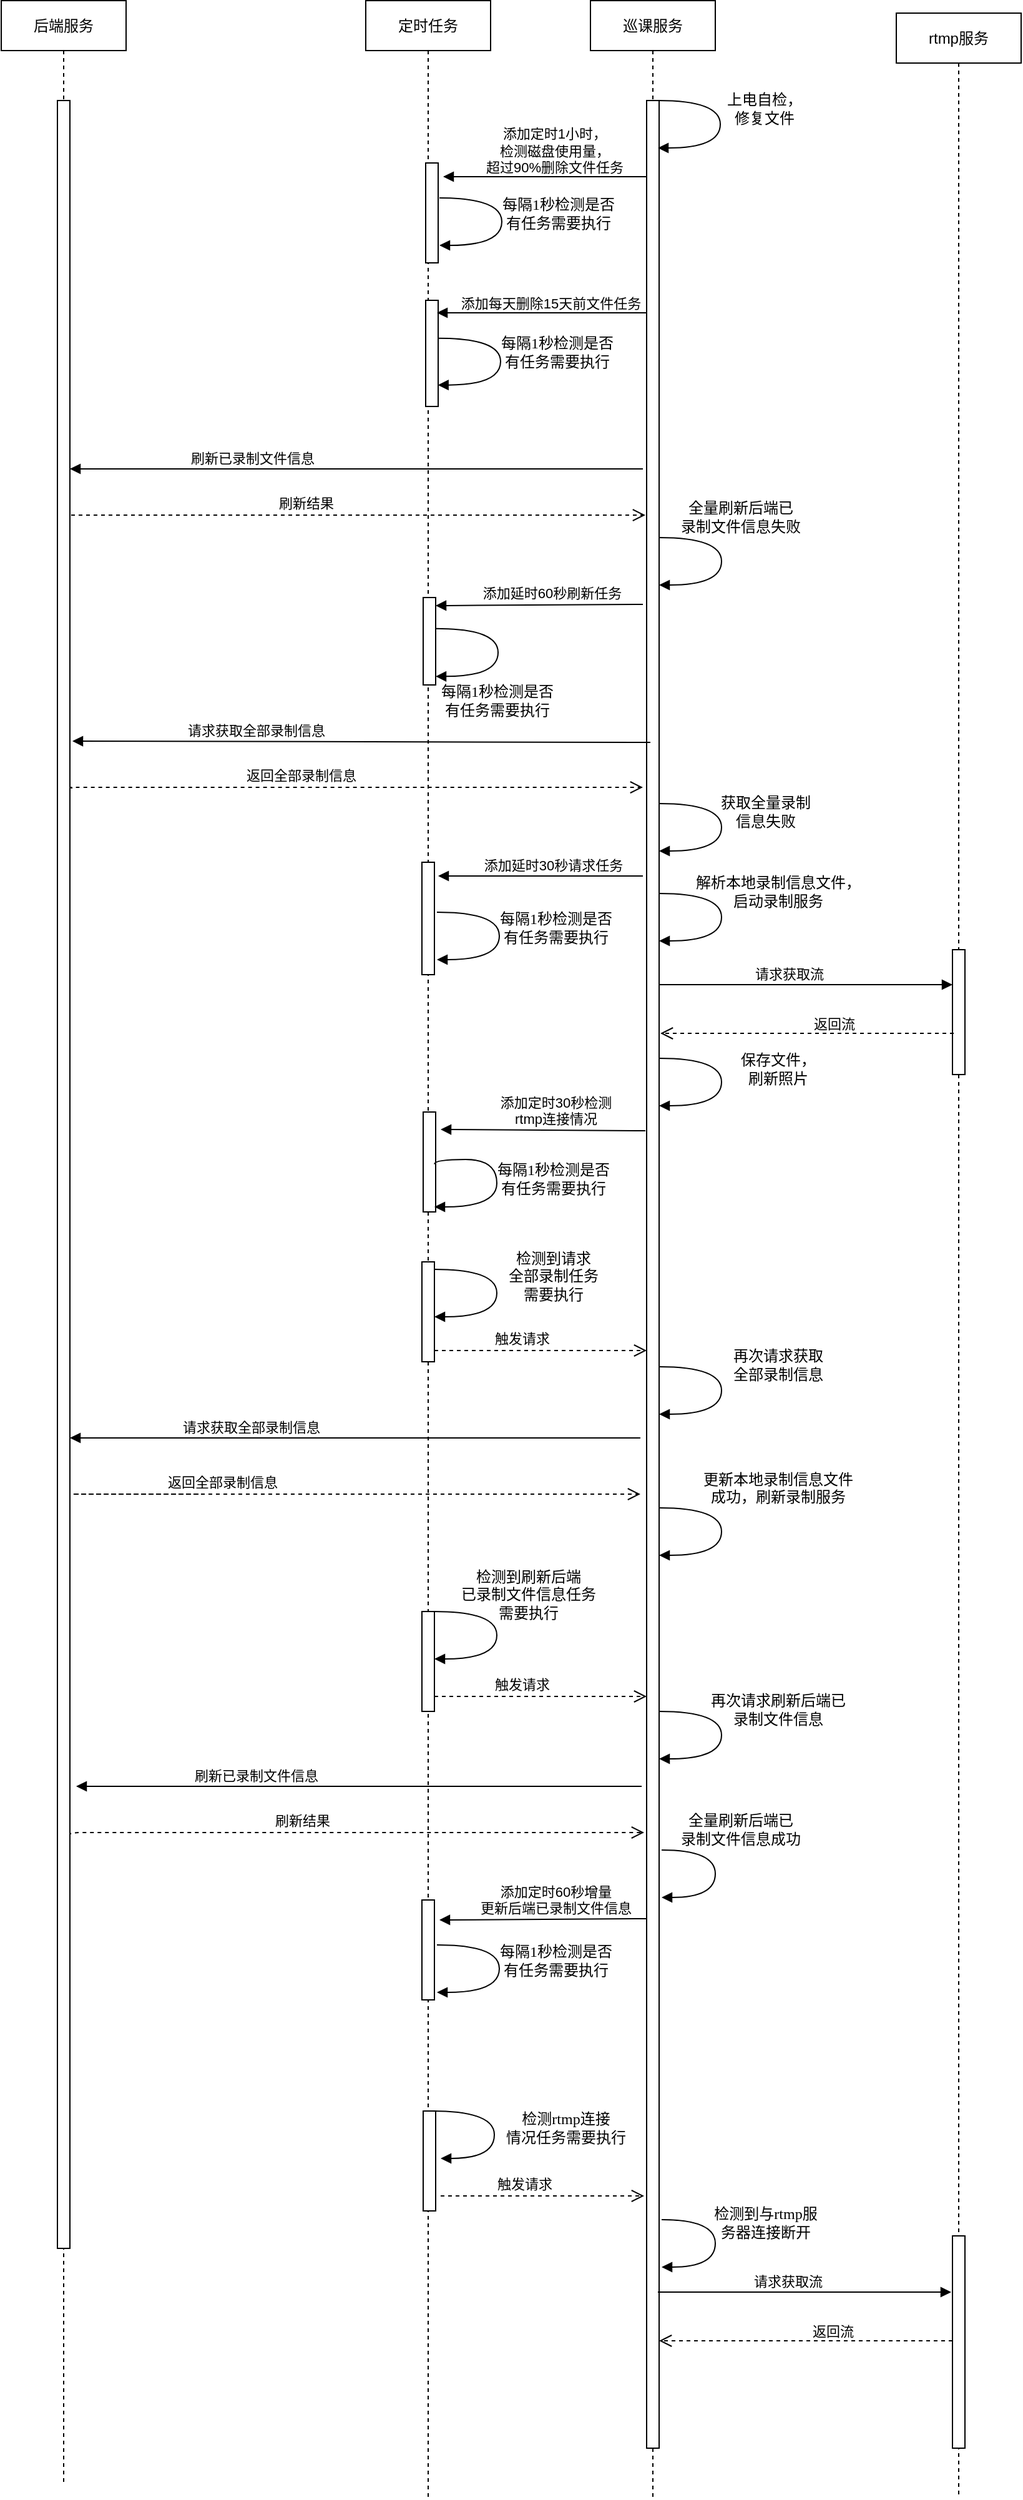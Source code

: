 <mxfile version="10.7.0" type="github"><diagram id="tsz9XmMsNDyzd6c7vC5I" name="Page-1"><mxGraphModel dx="1634" dy="3109" grid="1" gridSize="10" guides="1" tooltips="1" connect="1" arrows="1" fold="1" page="1" pageScale="1" pageWidth="827" pageHeight="1169" math="0" shadow="0"><root><mxCell id="0"/><mxCell id="1" parent="0"/><mxCell id="Khu-GhLqQ6tCEPFsKKtB-10" value="后端服务" style="shape=umlLifeline;perimeter=lifelinePerimeter;whiteSpace=wrap;html=1;container=1;collapsible=0;recursiveResize=0;outlineConnect=0;" parent="1" vertex="1"><mxGeometry x="5" y="-2335.5" width="100" height="1990" as="geometry"/></mxCell><mxCell id="Khu-GhLqQ6tCEPFsKKtB-9" value="" style="html=1;points=[];perimeter=orthogonalPerimeter;" parent="Khu-GhLqQ6tCEPFsKKtB-10" vertex="1"><mxGeometry x="45" y="80" width="10" height="1720" as="geometry"/></mxCell><mxCell id="Khu-GhLqQ6tCEPFsKKtB-11" value="巡课服务" style="shape=umlLifeline;perimeter=lifelinePerimeter;whiteSpace=wrap;html=1;container=1;collapsible=0;recursiveResize=0;outlineConnect=0;" parent="1" vertex="1"><mxGeometry x="477" y="-2335.5" width="100" height="2000" as="geometry"/></mxCell><mxCell id="Khu-GhLqQ6tCEPFsKKtB-12" value="" style="html=1;points=[];perimeter=orthogonalPerimeter;" parent="Khu-GhLqQ6tCEPFsKKtB-11" vertex="1"><mxGeometry x="45" y="80" width="10" height="1880" as="geometry"/></mxCell><mxCell id="Khu-GhLqQ6tCEPFsKKtB-13" value="定时任务" style="shape=umlLifeline;perimeter=lifelinePerimeter;whiteSpace=wrap;html=1;container=1;collapsible=0;recursiveResize=0;outlineConnect=0;" parent="1" vertex="1"><mxGeometry x="297" y="-2335.5" width="100" height="2000" as="geometry"/></mxCell><mxCell id="Khu-GhLqQ6tCEPFsKKtB-14" value="" style="html=1;points=[];perimeter=orthogonalPerimeter;" parent="Khu-GhLqQ6tCEPFsKKtB-13" vertex="1"><mxGeometry x="45" y="690" width="10" height="90" as="geometry"/></mxCell><mxCell id="Khu-GhLqQ6tCEPFsKKtB-46" value="" style="html=1;points=[];perimeter=orthogonalPerimeter;" parent="Khu-GhLqQ6tCEPFsKKtB-13" vertex="1"><mxGeometry x="46" y="478" width="10" height="70" as="geometry"/></mxCell><mxCell id="B3iJGUtQCON3d8__2gCT-1" value="" style="html=1;points=[];perimeter=orthogonalPerimeter;" vertex="1" parent="Khu-GhLqQ6tCEPFsKKtB-13"><mxGeometry x="45" y="1010" width="10" height="80" as="geometry"/></mxCell><mxCell id="B3iJGUtQCON3d8__2gCT-10" value="" style="html=1;points=[];perimeter=orthogonalPerimeter;" vertex="1" parent="Khu-GhLqQ6tCEPFsKKtB-13"><mxGeometry x="45" y="1521" width="10" height="80" as="geometry"/></mxCell><mxCell id="B3iJGUtQCON3d8__2gCT-14" value="" style="html=1;points=[];perimeter=orthogonalPerimeter;" vertex="1" parent="Khu-GhLqQ6tCEPFsKKtB-13"><mxGeometry x="48" y="130" width="10" height="80" as="geometry"/></mxCell><mxCell id="B3iJGUtQCON3d8__2gCT-16" value="&lt;div&gt;每隔1秒检测是否&lt;/div&gt;&lt;div&gt;有任务需要执行&lt;/div&gt;" style="html=1;verticalAlign=bottom;endArrow=block;labelBackgroundColor=none;fontFamily=Verdana;fontSize=12;elbow=vertical;edgeStyle=orthogonalEdgeStyle;curved=1;entryX=1;entryY=0.286;entryPerimeter=0;" edge="1" parent="Khu-GhLqQ6tCEPFsKKtB-13"><mxGeometry x="0.275" y="-46" relative="1" as="geometry"><mxPoint x="56" y="502.833" as="sourcePoint"/><mxPoint x="56" y="541.167" as="targetPoint"/><Array as="points"><mxPoint x="106" y="503"/><mxPoint x="106" y="541"/></Array><mxPoint x="45" y="37" as="offset"/></mxGeometry></mxCell><mxCell id="B3iJGUtQCON3d8__2gCT-35" value="" style="html=1;points=[];perimeter=orthogonalPerimeter;" vertex="1" parent="Khu-GhLqQ6tCEPFsKKtB-13"><mxGeometry x="46" y="1690" width="10" height="80" as="geometry"/></mxCell><mxCell id="B3iJGUtQCON3d8__2gCT-36" value="触发请求" style="html=1;verticalAlign=bottom;endArrow=open;dashed=1;endSize=8;" edge="1" parent="Khu-GhLqQ6tCEPFsKKtB-13"><mxGeometry x="-0.184" y="1" relative="1" as="geometry"><mxPoint x="60" y="1758" as="sourcePoint"/><mxPoint x="223" y="1758" as="targetPoint"/><Array as="points"/><mxPoint as="offset"/></mxGeometry></mxCell><mxCell id="B3iJGUtQCON3d8__2gCT-37" value="&lt;div&gt;检测rtmp连接&lt;/div&gt;&lt;div&gt;情况任务需要执行&lt;/div&gt;" style="html=1;verticalAlign=bottom;endArrow=block;labelBackgroundColor=none;fontFamily=Verdana;fontSize=12;elbow=vertical;edgeStyle=orthogonalEdgeStyle;curved=1;" edge="1" parent="Khu-GhLqQ6tCEPFsKKtB-13"><mxGeometry x="0.344" y="-58" relative="1" as="geometry"><mxPoint x="53" y="1690" as="sourcePoint"/><mxPoint x="60" y="1728" as="targetPoint"/><Array as="points"><mxPoint x="103" y="1690"/><mxPoint x="103" y="1728"/></Array><mxPoint x="57" y="50" as="offset"/></mxGeometry></mxCell><mxCell id="Khu-GhLqQ6tCEPFsKKtB-17" value="请求获取全部录制信息" style="html=1;verticalAlign=bottom;endArrow=block;entryX=1;entryY=0.044;entryDx=0;entryDy=0;entryPerimeter=0;exitX=0.1;exitY=0.048;exitDx=0;exitDy=0;exitPerimeter=0;" parent="1" edge="1"><mxGeometry x="0.365" width="80" relative="1" as="geometry"><mxPoint x="525" y="-1741.5" as="sourcePoint"/><mxPoint x="62" y="-1742.5" as="targetPoint"/><mxPoint as="offset"/></mxGeometry></mxCell><mxCell id="Khu-GhLqQ6tCEPFsKKtB-20" value="返回全部录制信息" style="html=1;verticalAlign=bottom;endArrow=open;dashed=1;endSize=8;" parent="1" edge="1"><mxGeometry x="-0.184" y="1" relative="1" as="geometry"><mxPoint x="163" y="-1139.5" as="sourcePoint"/><mxPoint x="517" y="-1139.5" as="targetPoint"/><Array as="points"><mxPoint x="57" y="-1139.5"/></Array><mxPoint as="offset"/></mxGeometry></mxCell><mxCell id="Khu-GhLqQ6tCEPFsKKtB-22" value="rtmp服务" style="shape=umlLifeline;perimeter=lifelinePerimeter;whiteSpace=wrap;html=1;container=1;collapsible=0;recursiveResize=0;outlineConnect=0;" parent="1" vertex="1"><mxGeometry x="722" y="-2325.5" width="100" height="1990" as="geometry"/></mxCell><mxCell id="Khu-GhLqQ6tCEPFsKKtB-23" value="" style="html=1;points=[];perimeter=orthogonalPerimeter;" parent="Khu-GhLqQ6tCEPFsKKtB-22" vertex="1"><mxGeometry x="45" y="750" width="10" height="100" as="geometry"/></mxCell><mxCell id="B3iJGUtQCON3d8__2gCT-34" value="" style="html=1;points=[];perimeter=orthogonalPerimeter;" vertex="1" parent="Khu-GhLqQ6tCEPFsKKtB-22"><mxGeometry x="45" y="1780" width="10" height="170" as="geometry"/></mxCell><mxCell id="Khu-GhLqQ6tCEPFsKKtB-24" value="&lt;div&gt;解析本地录制信息文件，&lt;/div&gt;&lt;div&gt;启动录制服务&lt;br&gt;&lt;/div&gt;" style="html=1;verticalAlign=bottom;endArrow=block;labelBackgroundColor=none;fontFamily=Verdana;fontSize=12;elbow=vertical;edgeStyle=orthogonalEdgeStyle;curved=1;entryX=1;entryY=0.286;entryPerimeter=0;" parent="1" edge="1"><mxGeometry x="-0.275" y="-47" relative="1" as="geometry"><mxPoint x="532" y="-1620.5" as="sourcePoint"/><mxPoint x="532" y="-1582.5" as="targetPoint"/><Array as="points"><mxPoint x="582" y="-1620.5"/><mxPoint x="582" y="-1582.5"/></Array><mxPoint x="92" y="15" as="offset"/></mxGeometry></mxCell><mxCell id="Khu-GhLqQ6tCEPFsKKtB-25" value="请求获取流" style="html=1;verticalAlign=bottom;endArrow=block;" parent="1" edge="1"><mxGeometry x="-0.12" width="80" relative="1" as="geometry"><mxPoint x="532" y="-1547.5" as="sourcePoint"/><mxPoint x="767" y="-1547.5" as="targetPoint"/><mxPoint as="offset"/></mxGeometry></mxCell><mxCell id="Khu-GhLqQ6tCEPFsKKtB-27" value="返回流" style="html=1;verticalAlign=bottom;endArrow=open;dashed=1;endSize=8;" parent="1" edge="1"><mxGeometry x="-0.184" y="1" relative="1" as="geometry"><mxPoint x="768" y="-1508.5" as="sourcePoint"/><mxPoint x="533" y="-1508.5" as="targetPoint"/><Array as="points"/><mxPoint as="offset"/></mxGeometry></mxCell><mxCell id="Khu-GhLqQ6tCEPFsKKtB-28" value="&lt;div&gt;保存文件，&lt;/div&gt;&lt;div&gt;刷新照片&lt;/div&gt;" style="html=1;verticalAlign=bottom;endArrow=block;labelBackgroundColor=none;fontFamily=Verdana;fontSize=12;elbow=vertical;edgeStyle=orthogonalEdgeStyle;curved=1;entryX=1;entryY=0.286;entryPerimeter=0;" parent="1" edge="1"><mxGeometry x="0.275" y="-47" relative="1" as="geometry"><mxPoint x="532" y="-1488.5" as="sourcePoint"/><mxPoint x="532" y="-1450.5" as="targetPoint"/><Array as="points"><mxPoint x="582" y="-1488.5"/><mxPoint x="582" y="-1450.5"/></Array><mxPoint x="45" y="34" as="offset"/></mxGeometry></mxCell><mxCell id="Khu-GhLqQ6tCEPFsKKtB-29" value="&lt;div&gt;获取全量录制&lt;/div&gt;&lt;div&gt;信息失败&lt;/div&gt;" style="html=1;verticalAlign=bottom;endArrow=block;labelBackgroundColor=none;fontFamily=Verdana;fontSize=12;elbow=vertical;edgeStyle=orthogonalEdgeStyle;curved=1;entryX=1;entryY=0.286;entryPerimeter=0;" parent="1" edge="1"><mxGeometry x="0.275" y="-38" relative="1" as="geometry"><mxPoint x="532" y="-1692.5" as="sourcePoint"/><mxPoint x="532" y="-1654.5" as="targetPoint"/><Array as="points"><mxPoint x="582" y="-1692.5"/><mxPoint x="582" y="-1654.5"/></Array><mxPoint x="35" y="23" as="offset"/></mxGeometry></mxCell><mxCell id="Khu-GhLqQ6tCEPFsKKtB-30" value="添加延时30秒请求任务" style="html=1;verticalAlign=bottom;endArrow=block;" parent="1" edge="1"><mxGeometry x="-0.12" width="80" relative="1" as="geometry"><mxPoint x="519" y="-1634.5" as="sourcePoint"/><mxPoint x="355" y="-1634.5" as="targetPoint"/><mxPoint as="offset"/></mxGeometry></mxCell><mxCell id="Khu-GhLqQ6tCEPFsKKtB-37" value="请求获取全部录制信息" style="html=1;verticalAlign=bottom;endArrow=block;entryX=1;entryY=0.868;entryDx=0;entryDy=0;entryPerimeter=0;" parent="1" edge="1"><mxGeometry x="0.365" width="80" relative="1" as="geometry"><mxPoint x="517" y="-1184.5" as="sourcePoint"/><mxPoint x="60" y="-1184.5" as="targetPoint"/><mxPoint as="offset"/></mxGeometry></mxCell><mxCell id="Khu-GhLqQ6tCEPFsKKtB-38" value="返回全部录制信息" style="html=1;verticalAlign=bottom;endArrow=open;dashed=1;endSize=8;" parent="1" edge="1"><mxGeometry x="-0.184" y="1" relative="1" as="geometry"><mxPoint x="62" y="-1705" as="sourcePoint"/><mxPoint x="519" y="-1705.5" as="targetPoint"/><Array as="points"><mxPoint x="59" y="-1705.5"/></Array><mxPoint as="offset"/></mxGeometry></mxCell><mxCell id="Khu-GhLqQ6tCEPFsKKtB-39" value="&lt;div&gt;再次请求获取&lt;/div&gt;&lt;div&gt;全部录制信息&lt;br&gt;&lt;/div&gt;" style="html=1;verticalAlign=bottom;endArrow=block;labelBackgroundColor=none;fontFamily=Verdana;fontSize=12;elbow=vertical;edgeStyle=orthogonalEdgeStyle;curved=1;entryX=1;entryY=0.286;entryPerimeter=0;" parent="1" edge="1"><mxGeometry x="-0.275" y="-47" relative="1" as="geometry"><mxPoint x="532" y="-1241.5" as="sourcePoint"/><mxPoint x="532" y="-1203.5" as="targetPoint"/><Array as="points"><mxPoint x="582" y="-1241.5"/><mxPoint x="582" y="-1203.5"/></Array><mxPoint x="92" y="15" as="offset"/></mxGeometry></mxCell><mxCell id="Khu-GhLqQ6tCEPFsKKtB-40" value="触发请求" style="html=1;verticalAlign=bottom;endArrow=open;dashed=1;endSize=8;" parent="1" edge="1"><mxGeometry x="-0.184" y="1" relative="1" as="geometry"><mxPoint x="352" y="-1254.5" as="sourcePoint"/><mxPoint x="522" y="-1254.5" as="targetPoint"/><Array as="points"/><mxPoint as="offset"/></mxGeometry></mxCell><mxCell id="Khu-GhLqQ6tCEPFsKKtB-41" value="&lt;div&gt;更新本地录制信息文件&lt;/div&gt;&lt;div&gt;成功，刷新录制服务&lt;br&gt;&lt;/div&gt;&lt;div&gt;&lt;br&gt;&lt;/div&gt;" style="html=1;verticalAlign=bottom;endArrow=block;labelBackgroundColor=none;fontFamily=Verdana;fontSize=12;elbow=vertical;edgeStyle=orthogonalEdgeStyle;curved=1;entryX=1;entryY=0.286;entryPerimeter=0;" parent="1" edge="1"><mxGeometry x="-0.275" y="-47" relative="1" as="geometry"><mxPoint x="532" y="-1128.5" as="sourcePoint"/><mxPoint x="532" y="-1090.5" as="targetPoint"/><Array as="points"><mxPoint x="582" y="-1128.5"/><mxPoint x="582" y="-1090.5"/></Array><mxPoint x="92" y="15" as="offset"/></mxGeometry></mxCell><mxCell id="Khu-GhLqQ6tCEPFsKKtB-42" value="刷新已录制文件信息" style="html=1;verticalAlign=bottom;endArrow=block;entryX=1.039;entryY=0.042;entryDx=0;entryDy=0;entryPerimeter=0;" parent="1" edge="1"><mxGeometry x="0.365" width="80" relative="1" as="geometry"><mxPoint x="519" y="-1960.5" as="sourcePoint"/><mxPoint x="60" y="-1960.5" as="targetPoint"/><mxPoint as="offset"/></mxGeometry></mxCell><mxCell id="Khu-GhLqQ6tCEPFsKKtB-43" value="刷新结果" style="html=1;verticalAlign=bottom;endArrow=open;dashed=1;endSize=8;" parent="1" edge="1"><mxGeometry x="-0.184" y="1" relative="1" as="geometry"><mxPoint x="61" y="-1923.5" as="sourcePoint"/><mxPoint x="521" y="-1923.5" as="targetPoint"/><Array as="points"><mxPoint x="61" y="-1923.5"/></Array><mxPoint as="offset"/></mxGeometry></mxCell><mxCell id="Khu-GhLqQ6tCEPFsKKtB-44" value="&lt;div&gt;上电自检，&lt;/div&gt;&lt;div&gt;修复文件&lt;/div&gt;" style="html=1;verticalAlign=bottom;endArrow=block;labelBackgroundColor=none;fontFamily=Verdana;fontSize=12;elbow=vertical;edgeStyle=orthogonalEdgeStyle;curved=1;entryX=1;entryY=0.286;entryPerimeter=0;" parent="1" edge="1"><mxGeometry x="0.275" y="-38" relative="1" as="geometry"><mxPoint x="531" y="-2255.5" as="sourcePoint"/><mxPoint x="531" y="-2217.5" as="targetPoint"/><Array as="points"><mxPoint x="581" y="-2255.5"/><mxPoint x="581" y="-2217.5"/></Array><mxPoint x="35" y="23" as="offset"/></mxGeometry></mxCell><mxCell id="Khu-GhLqQ6tCEPFsKKtB-45" value="&lt;div&gt;每隔1秒检测是否&lt;/div&gt;&lt;div&gt;有任务需要执行&lt;/div&gt;" style="html=1;verticalAlign=bottom;endArrow=block;labelBackgroundColor=none;fontFamily=Verdana;fontSize=12;elbow=vertical;edgeStyle=orthogonalEdgeStyle;curved=1;entryX=1;entryY=0.286;entryPerimeter=0;" parent="1" edge="1"><mxGeometry x="0.275" y="-46" relative="1" as="geometry"><mxPoint x="354" y="-1605.5" as="sourcePoint"/><mxPoint x="354" y="-1567.5" as="targetPoint"/><Array as="points"><mxPoint x="404" y="-1605.5"/><mxPoint x="404" y="-1567.5"/></Array><mxPoint x="45" y="37" as="offset"/></mxGeometry></mxCell><mxCell id="Khu-GhLqQ6tCEPFsKKtB-47" value="&lt;div&gt;全量刷新后端已&lt;/div&gt;&lt;div&gt;录制文件信息失败&lt;/div&gt;" style="html=1;verticalAlign=bottom;endArrow=block;labelBackgroundColor=none;fontFamily=Verdana;fontSize=12;elbow=vertical;edgeStyle=orthogonalEdgeStyle;curved=1;entryX=1;entryY=0.286;entryPerimeter=0;" parent="1" edge="1"><mxGeometry x="-0.275" y="15" relative="1" as="geometry"><mxPoint x="532" y="-1905.5" as="sourcePoint"/><mxPoint x="532" y="-1867.5" as="targetPoint"/><Array as="points"><mxPoint x="582" y="-1905.5"/><mxPoint x="582" y="-1867.5"/></Array><mxPoint as="offset"/></mxGeometry></mxCell><mxCell id="Khu-GhLqQ6tCEPFsKKtB-48" value="添加延时60秒刷新任务" style="html=1;verticalAlign=bottom;endArrow=block;exitX=-0.2;exitY=0.498;exitDx=0;exitDy=0;exitPerimeter=0;" parent="1" edge="1"><mxGeometry x="-0.12" width="80" relative="1" as="geometry"><mxPoint x="519" y="-1852" as="sourcePoint"/><mxPoint x="353" y="-1851" as="targetPoint"/><mxPoint as="offset"/></mxGeometry></mxCell><mxCell id="Khu-GhLqQ6tCEPFsKKtB-49" value="&lt;div&gt;每隔1秒检测是否&lt;/div&gt;&lt;div&gt;有任务需要执行&lt;/div&gt;" style="html=1;verticalAlign=bottom;endArrow=block;labelBackgroundColor=none;fontFamily=Verdana;fontSize=12;elbow=vertical;edgeStyle=orthogonalEdgeStyle;curved=1;entryX=1;entryY=0.286;entryPerimeter=0;" parent="1" edge="1"><mxGeometry x="0.275" y="-46" relative="1" as="geometry"><mxPoint x="356" y="-2177.5" as="sourcePoint"/><mxPoint x="356" y="-2139.5" as="targetPoint"/><Array as="points"><mxPoint x="406" y="-2177.5"/><mxPoint x="406" y="-2139.5"/></Array><mxPoint x="45" y="37" as="offset"/></mxGeometry></mxCell><mxCell id="B3iJGUtQCON3d8__2gCT-2" value="&lt;div&gt;检测到请求&lt;/div&gt;&lt;div&gt;全部录制任务&lt;/div&gt;&lt;div&gt;需要执行&lt;br&gt;&lt;/div&gt;" style="html=1;verticalAlign=bottom;endArrow=block;labelBackgroundColor=none;fontFamily=Verdana;fontSize=12;elbow=vertical;edgeStyle=orthogonalEdgeStyle;curved=1;entryX=1;entryY=0.286;entryPerimeter=0;" edge="1" parent="1"><mxGeometry x="0.275" y="-46" relative="1" as="geometry"><mxPoint x="352" y="-1319.5" as="sourcePoint"/><mxPoint x="352" y="-1281.5" as="targetPoint"/><Array as="points"><mxPoint x="402" y="-1319.5"/><mxPoint x="402" y="-1281.5"/></Array><mxPoint x="45" y="37" as="offset"/></mxGeometry></mxCell><mxCell id="B3iJGUtQCON3d8__2gCT-3" value="" style="html=1;points=[];perimeter=orthogonalPerimeter;" vertex="1" parent="1"><mxGeometry x="342" y="-1045.5" width="10" height="80" as="geometry"/></mxCell><mxCell id="B3iJGUtQCON3d8__2gCT-4" value="触发请求" style="html=1;verticalAlign=bottom;endArrow=open;dashed=1;endSize=8;" edge="1" parent="1"><mxGeometry x="-0.184" y="1" relative="1" as="geometry"><mxPoint x="352" y="-977.5" as="sourcePoint"/><mxPoint x="522" y="-977.5" as="targetPoint"/><Array as="points"/><mxPoint as="offset"/></mxGeometry></mxCell><mxCell id="B3iJGUtQCON3d8__2gCT-5" value="&lt;div&gt;检测到刷新后端&lt;/div&gt;&lt;div&gt;已录制文件信息任务&lt;/div&gt;&lt;div&gt;需要执行&lt;br&gt;&lt;/div&gt;" style="html=1;verticalAlign=bottom;endArrow=block;labelBackgroundColor=none;fontFamily=Verdana;fontSize=12;elbow=vertical;edgeStyle=orthogonalEdgeStyle;curved=1;entryX=1;entryY=0.286;entryPerimeter=0;" edge="1" parent="1"><mxGeometry x="-0.275" y="-27" relative="1" as="geometry"><mxPoint x="352" y="-1045.5" as="sourcePoint"/><mxPoint x="352" y="-1007.5" as="targetPoint"/><Array as="points"><mxPoint x="402" y="-1045.5"/><mxPoint x="402" y="-1007.5"/></Array><mxPoint x="52" y="10" as="offset"/></mxGeometry></mxCell><mxCell id="B3iJGUtQCON3d8__2gCT-6" value="刷新已录制文件信息" style="html=1;verticalAlign=bottom;endArrow=block;entryX=1;entryY=0.044;entryDx=0;entryDy=0;entryPerimeter=0;" edge="1" parent="1"><mxGeometry x="0.365" width="80" relative="1" as="geometry"><mxPoint x="518" y="-905.5" as="sourcePoint"/><mxPoint x="65" y="-905.5" as="targetPoint"/><mxPoint as="offset"/></mxGeometry></mxCell><mxCell id="B3iJGUtQCON3d8__2gCT-7" value="刷新结果" style="html=1;verticalAlign=bottom;endArrow=open;dashed=1;endSize=8;" edge="1" parent="1"><mxGeometry x="-0.184" y="1" relative="1" as="geometry"><mxPoint x="60" y="-865.5" as="sourcePoint"/><mxPoint x="520" y="-868.5" as="targetPoint"/><Array as="points"><mxPoint x="60" y="-868.5"/></Array><mxPoint as="offset"/></mxGeometry></mxCell><mxCell id="B3iJGUtQCON3d8__2gCT-8" value="&lt;div&gt;全量刷新后端已&lt;/div&gt;&lt;div&gt;录制文件信息成功&lt;/div&gt;" style="html=1;verticalAlign=bottom;endArrow=block;labelBackgroundColor=none;fontFamily=Verdana;fontSize=12;elbow=vertical;edgeStyle=orthogonalEdgeStyle;curved=1;" edge="1" parent="1"><mxGeometry x="-0.307" y="20" relative="1" as="geometry"><mxPoint x="534" y="-854.5" as="sourcePoint"/><mxPoint x="534" y="-816.5" as="targetPoint"/><Array as="points"><mxPoint x="577" y="-854.5"/><mxPoint x="577" y="-816.5"/></Array><mxPoint as="offset"/></mxGeometry></mxCell><mxCell id="B3iJGUtQCON3d8__2gCT-9" value="&lt;div&gt;再次请求刷新后端已&lt;/div&gt;录制文件信息" style="html=1;verticalAlign=bottom;endArrow=block;labelBackgroundColor=none;fontFamily=Verdana;fontSize=12;elbow=vertical;edgeStyle=orthogonalEdgeStyle;curved=1;entryX=1;entryY=0.286;entryPerimeter=0;" edge="1" parent="1"><mxGeometry x="-0.275" y="-47" relative="1" as="geometry"><mxPoint x="532" y="-965.5" as="sourcePoint"/><mxPoint x="532" y="-927.5" as="targetPoint"/><Array as="points"><mxPoint x="582" y="-965.5"/><mxPoint x="582" y="-927.5"/></Array><mxPoint x="92" y="15" as="offset"/></mxGeometry></mxCell><mxCell id="B3iJGUtQCON3d8__2gCT-12" value="&lt;div&gt;添加定时60秒增量&lt;/div&gt;&lt;div&gt;更新后端已录制文件信息&lt;/div&gt;" style="html=1;verticalAlign=bottom;endArrow=block;exitX=-0.2;exitY=0.498;exitDx=0;exitDy=0;exitPerimeter=0;" edge="1" parent="1"><mxGeometry x="-0.12" width="80" relative="1" as="geometry"><mxPoint x="522" y="-799.5" as="sourcePoint"/><mxPoint x="356" y="-798.5" as="targetPoint"/><mxPoint as="offset"/></mxGeometry></mxCell><mxCell id="B3iJGUtQCON3d8__2gCT-13" value="&lt;div&gt;每隔1秒检测是否&lt;/div&gt;&lt;div&gt;有任务需要执行&lt;/div&gt;" style="html=1;verticalAlign=bottom;endArrow=block;labelBackgroundColor=none;fontFamily=Verdana;fontSize=12;elbow=vertical;edgeStyle=orthogonalEdgeStyle;curved=1;entryX=1;entryY=0.286;entryPerimeter=0;" edge="1" parent="1"><mxGeometry x="0.275" y="-46" relative="1" as="geometry"><mxPoint x="354" y="-778.5" as="sourcePoint"/><mxPoint x="354" y="-740.5" as="targetPoint"/><Array as="points"><mxPoint x="404" y="-778.5"/><mxPoint x="404" y="-740.5"/></Array><mxPoint x="45" y="37" as="offset"/></mxGeometry></mxCell><mxCell id="B3iJGUtQCON3d8__2gCT-15" value="&lt;div&gt;添加定时1小时，&lt;/div&gt;&lt;div&gt;检测磁盘使用量，&lt;/div&gt;&lt;div&gt;超过90%删除文件任务&lt;/div&gt;" style="html=1;verticalAlign=bottom;endArrow=block;" edge="1" parent="1"><mxGeometry x="-0.084" y="1" width="80" relative="1" as="geometry"><mxPoint x="522" y="-2194.5" as="sourcePoint"/><mxPoint x="359" y="-2194.5" as="targetPoint"/><mxPoint as="offset"/></mxGeometry></mxCell><mxCell id="B3iJGUtQCON3d8__2gCT-17" value="" style="html=1;points=[];perimeter=orthogonalPerimeter;" vertex="1" parent="1"><mxGeometry x="345" y="-2095.5" width="10" height="85" as="geometry"/></mxCell><mxCell id="B3iJGUtQCON3d8__2gCT-18" value="&lt;div&gt;每隔1秒检测是否&lt;/div&gt;&lt;div&gt;有任务需要执行&lt;/div&gt;" style="html=1;verticalAlign=bottom;endArrow=block;labelBackgroundColor=none;fontFamily=Verdana;fontSize=12;elbow=vertical;edgeStyle=orthogonalEdgeStyle;curved=1;entryX=1;entryY=0.286;entryPerimeter=0;" edge="1" parent="1"><mxGeometry x="0.275" y="-46" relative="1" as="geometry"><mxPoint x="354.833" y="-2065.167" as="sourcePoint"/><mxPoint x="354.833" y="-2027.667" as="targetPoint"/><Array as="points"><mxPoint x="405" y="-2065.5"/><mxPoint x="405" y="-2027.5"/></Array><mxPoint x="45" y="37" as="offset"/></mxGeometry></mxCell><mxCell id="B3iJGUtQCON3d8__2gCT-19" value="&lt;div&gt;添加每天删除15天前文件任务&lt;/div&gt;" style="html=1;verticalAlign=bottom;endArrow=block;entryX=0.9;entryY=0.233;entryDx=0;entryDy=0;entryPerimeter=0;" edge="1" parent="1"><mxGeometry x="-0.084" y="1" width="80" relative="1" as="geometry"><mxPoint x="522" y="-2085.5" as="sourcePoint"/><mxPoint x="354" y="-2085.5" as="targetPoint"/><mxPoint as="offset"/></mxGeometry></mxCell><mxCell id="B3iJGUtQCON3d8__2gCT-29" value="" style="html=1;points=[];perimeter=orthogonalPerimeter;" vertex="1" parent="1"><mxGeometry x="343" y="-1445.5" width="10" height="80" as="geometry"/></mxCell><mxCell id="B3iJGUtQCON3d8__2gCT-32" value="&lt;div&gt;添加定时30秒检测&lt;/div&gt;&lt;div&gt;rtmp连接情况&lt;/div&gt;" style="html=1;verticalAlign=bottom;endArrow=block;exitX=-0.3;exitY=0.409;exitDx=0;exitDy=0;exitPerimeter=0;" edge="1" parent="1"><mxGeometry x="-0.12" width="80" relative="1" as="geometry"><mxPoint x="521" y="-1430.5" as="sourcePoint"/><mxPoint x="357" y="-1431.5" as="targetPoint"/><mxPoint as="offset"/></mxGeometry></mxCell><mxCell id="B3iJGUtQCON3d8__2gCT-33" value="&lt;div&gt;每隔1秒检测是否&lt;/div&gt;&lt;div&gt;有任务需要执行&lt;/div&gt;" style="html=1;verticalAlign=bottom;endArrow=block;labelBackgroundColor=none;fontFamily=Verdana;fontSize=12;elbow=vertical;edgeStyle=orthogonalEdgeStyle;curved=1;entryX=1;entryY=0.286;entryPerimeter=0;exitX=0.9;exitY=0.522;exitDx=0;exitDy=0;exitPerimeter=0;" edge="1" parent="1" source="B3iJGUtQCON3d8__2gCT-29"><mxGeometry x="0.211" y="45" relative="1" as="geometry"><mxPoint x="357" y="-1407.5" as="sourcePoint"/><mxPoint x="352" y="-1369.5" as="targetPoint"/><Array as="points"><mxPoint x="352" y="-1407.5"/><mxPoint x="402" y="-1407.5"/><mxPoint x="402" y="-1369.5"/></Array><mxPoint as="offset"/></mxGeometry></mxCell><mxCell id="B3iJGUtQCON3d8__2gCT-41" value="&lt;div&gt;检测到与rtmp服&lt;/div&gt;&lt;div&gt;务器连接断开&lt;/div&gt;" style="html=1;verticalAlign=bottom;endArrow=block;labelBackgroundColor=none;fontFamily=Verdana;fontSize=12;elbow=vertical;edgeStyle=orthogonalEdgeStyle;curved=1;" edge="1" parent="1"><mxGeometry x="0.306" y="-44" relative="1" as="geometry"><mxPoint x="534" y="-558.5" as="sourcePoint"/><mxPoint x="534" y="-520.5" as="targetPoint"/><Array as="points"><mxPoint x="577" y="-558.5"/><mxPoint x="577" y="-520.5"/></Array><mxPoint x="40" y="25" as="offset"/></mxGeometry></mxCell><mxCell id="B3iJGUtQCON3d8__2gCT-45" value="请求获取流" style="html=1;verticalAlign=bottom;endArrow=block;" edge="1" parent="1"><mxGeometry x="-0.12" width="80" relative="1" as="geometry"><mxPoint x="531" y="-500.5" as="sourcePoint"/><mxPoint x="766" y="-500.5" as="targetPoint"/><mxPoint as="offset"/></mxGeometry></mxCell><mxCell id="B3iJGUtQCON3d8__2gCT-46" value="返回流" style="html=1;verticalAlign=bottom;endArrow=open;dashed=1;endSize=8;" edge="1" parent="1"><mxGeometry x="-0.184" y="1" relative="1" as="geometry"><mxPoint x="767" y="-461.5" as="sourcePoint"/><mxPoint x="532" y="-461.5" as="targetPoint"/><Array as="points"/><mxPoint as="offset"/></mxGeometry></mxCell></root></mxGraphModel></diagram></mxfile>